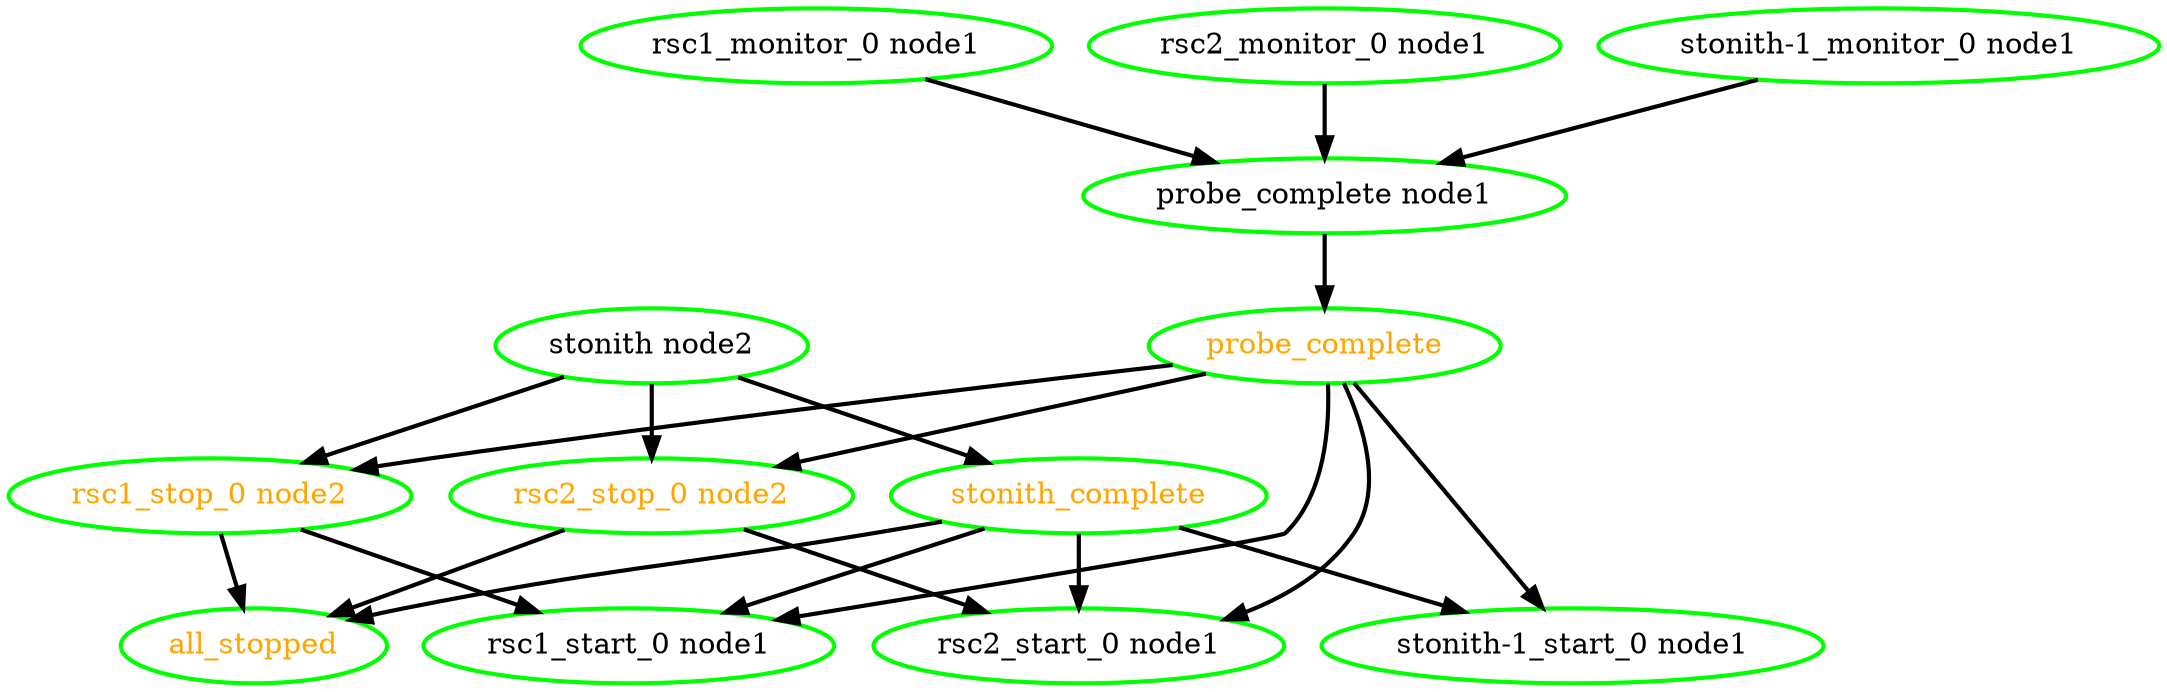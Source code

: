 digraph "g" {
"all_stopped" [ style=bold color="green" fontcolor="orange" ]
"probe_complete node1" -> "probe_complete" [ style = bold]
"probe_complete node1" [ style=bold color="green" fontcolor="black" ]
"probe_complete" -> "rsc1_start_0 node1" [ style = bold]
"probe_complete" -> "rsc1_stop_0 node2" [ style = bold]
"probe_complete" -> "rsc2_start_0 node1" [ style = bold]
"probe_complete" -> "rsc2_stop_0 node2" [ style = bold]
"probe_complete" -> "stonith-1_start_0 node1" [ style = bold]
"probe_complete" [ style=bold color="green" fontcolor="orange" ]
"rsc1_monitor_0 node1" -> "probe_complete node1" [ style = bold]
"rsc1_monitor_0 node1" [ style=bold color="green" fontcolor="black" ]
"rsc1_start_0 node1" [ style=bold color="green" fontcolor="black" ]
"rsc1_stop_0 node2" -> "all_stopped" [ style = bold]
"rsc1_stop_0 node2" -> "rsc1_start_0 node1" [ style = bold]
"rsc1_stop_0 node2" [ style=bold color="green" fontcolor="orange" ]
"rsc2_monitor_0 node1" -> "probe_complete node1" [ style = bold]
"rsc2_monitor_0 node1" [ style=bold color="green" fontcolor="black" ]
"rsc2_start_0 node1" [ style=bold color="green" fontcolor="black" ]
"rsc2_stop_0 node2" -> "all_stopped" [ style = bold]
"rsc2_stop_0 node2" -> "rsc2_start_0 node1" [ style = bold]
"rsc2_stop_0 node2" [ style=bold color="green" fontcolor="orange" ]
"stonith node2" -> "rsc1_stop_0 node2" [ style = bold]
"stonith node2" -> "rsc2_stop_0 node2" [ style = bold]
"stonith node2" -> "stonith_complete" [ style = bold]
"stonith node2" [ style=bold color="green" fontcolor="black" ]
"stonith-1_monitor_0 node1" -> "probe_complete node1" [ style = bold]
"stonith-1_monitor_0 node1" [ style=bold color="green" fontcolor="black" ]
"stonith-1_start_0 node1" [ style=bold color="green" fontcolor="black" ]
"stonith_complete" -> "all_stopped" [ style = bold]
"stonith_complete" -> "rsc1_start_0 node1" [ style = bold]
"stonith_complete" -> "rsc2_start_0 node1" [ style = bold]
"stonith_complete" -> "stonith-1_start_0 node1" [ style = bold]
"stonith_complete" [ style=bold color="green" fontcolor="orange" ]
}
